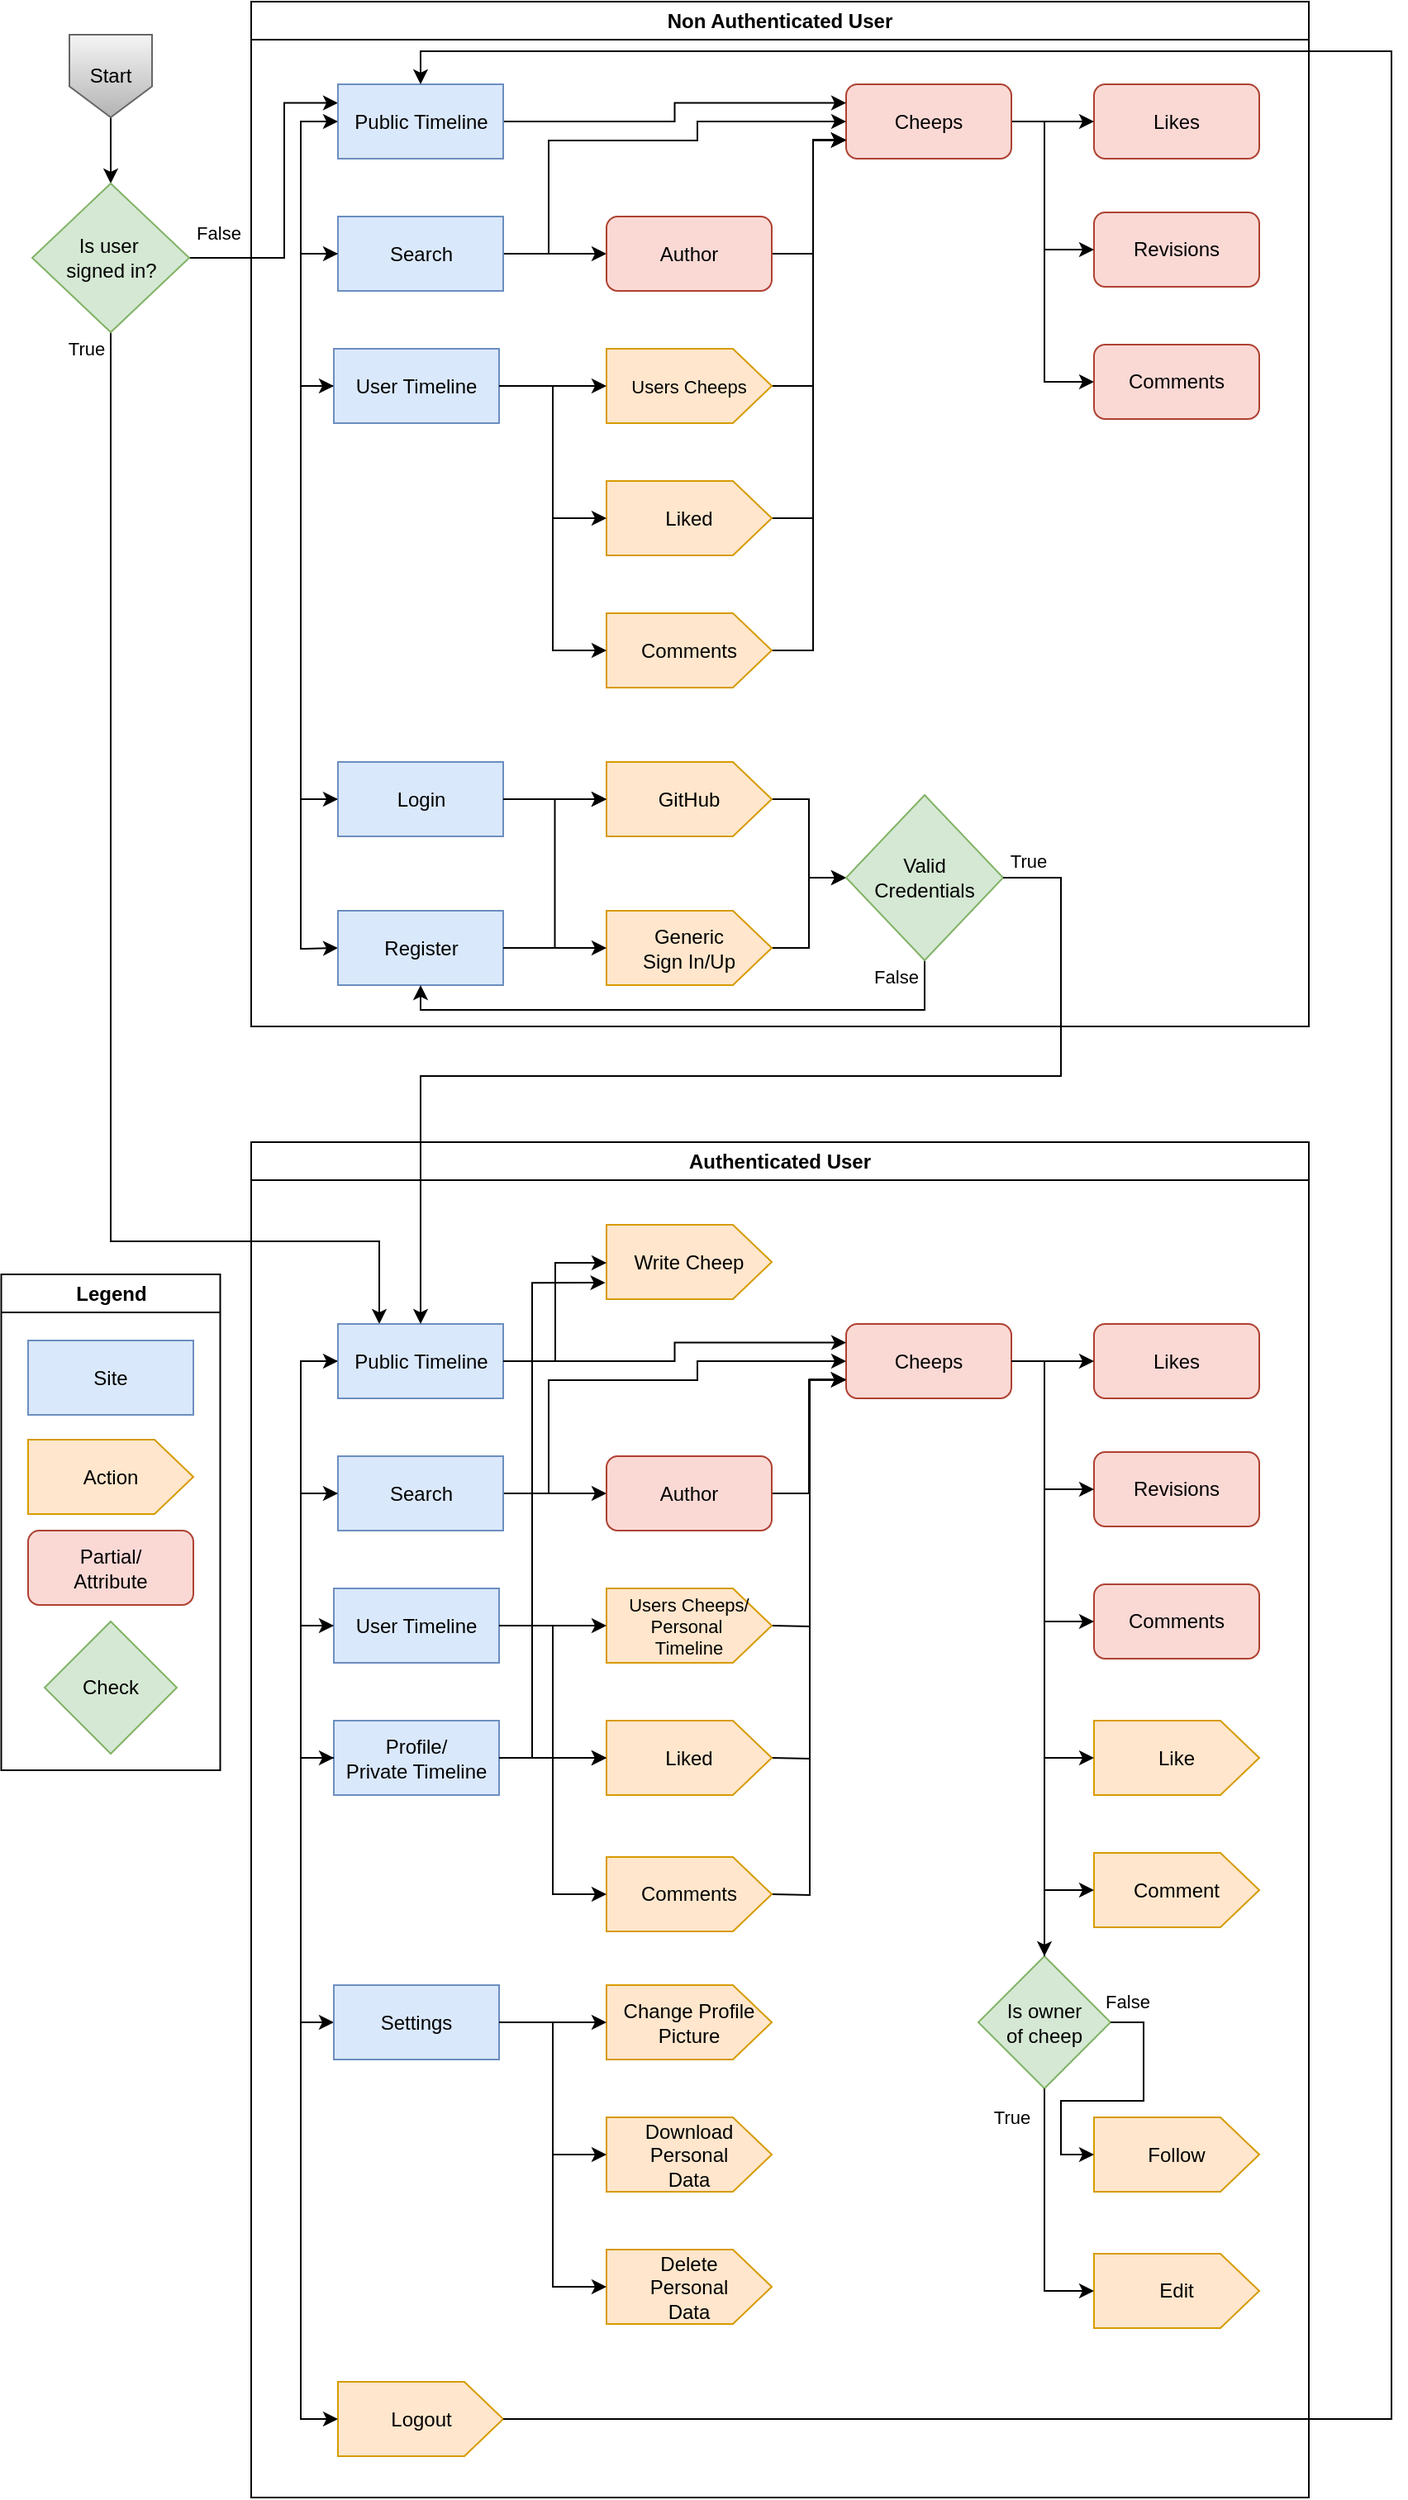 <mxfile version="25.0.1">
  <diagram name="Page-1" id="x-IrG4mC_DyvVhbNM6L9">
    <mxGraphModel dx="586" dy="860" grid="1" gridSize="10" guides="1" tooltips="1" connect="1" arrows="1" fold="1" page="1" pageScale="1" pageWidth="850" pageHeight="1100" math="0" shadow="0">
      <root>
        <mxCell id="0" />
        <mxCell id="1" parent="0" />
        <mxCell id="75F8sYAHgex0go4ryfyi-85" style="edgeStyle=orthogonalEdgeStyle;rounded=0;orthogonalLoop=1;jettySize=auto;html=1;entryX=0.5;entryY=0;entryDx=0;entryDy=0;" edge="1" parent="1" source="75F8sYAHgex0go4ryfyi-82" target="75F8sYAHgex0go4ryfyi-83">
          <mxGeometry relative="1" as="geometry" />
        </mxCell>
        <mxCell id="75F8sYAHgex0go4ryfyi-82" value="Start" style="shape=offPageConnector;whiteSpace=wrap;html=1;fillColor=#f5f5f5;gradientColor=#b3b3b3;strokeColor=#666666;" vertex="1" parent="1">
          <mxGeometry x="950" y="30" width="50" height="50" as="geometry" />
        </mxCell>
        <mxCell id="75F8sYAHgex0go4ryfyi-188" value="True" style="edgeStyle=orthogonalEdgeStyle;rounded=0;orthogonalLoop=1;jettySize=auto;html=1;exitX=0.5;exitY=1;exitDx=0;exitDy=0;entryX=0.25;entryY=0;entryDx=0;entryDy=0;" edge="1" parent="1" source="75F8sYAHgex0go4ryfyi-83" target="75F8sYAHgex0go4ryfyi-103">
          <mxGeometry x="-0.974" y="-15" relative="1" as="geometry">
            <Array as="points">
              <mxPoint x="975" y="760" />
              <mxPoint x="1137" y="760" />
            </Array>
            <mxPoint as="offset" />
          </mxGeometry>
        </mxCell>
        <mxCell id="75F8sYAHgex0go4ryfyi-316" value="False" style="edgeStyle=orthogonalEdgeStyle;rounded=0;orthogonalLoop=1;jettySize=auto;html=1;entryX=0;entryY=0.25;entryDx=0;entryDy=0;" edge="1" parent="1" source="75F8sYAHgex0go4ryfyi-83" target="75F8sYAHgex0go4ryfyi-281">
          <mxGeometry x="-0.809" y="15" relative="1" as="geometry">
            <Array as="points">
              <mxPoint x="1080" y="165" />
              <mxPoint x="1080" y="71" />
            </Array>
            <mxPoint as="offset" />
          </mxGeometry>
        </mxCell>
        <mxCell id="75F8sYAHgex0go4ryfyi-83" value="Is user&amp;nbsp;&lt;div&gt;signed in?&lt;/div&gt;" style="rhombus;whiteSpace=wrap;html=1;fillColor=#d5e8d4;strokeColor=#82b366;" vertex="1" parent="1">
          <mxGeometry x="927.5" y="120" width="95" height="90" as="geometry" />
        </mxCell>
        <mxCell id="75F8sYAHgex0go4ryfyi-127" value="Authenticated User" style="swimlane;whiteSpace=wrap;html=1;" vertex="1" parent="1">
          <mxGeometry x="1060" y="700" width="640" height="820" as="geometry">
            <mxRectangle x="1060" y="540" width="140" height="30" as="alternateBounds" />
          </mxGeometry>
        </mxCell>
        <mxCell id="75F8sYAHgex0go4ryfyi-110" value="Revisions" style="rounded=1;whiteSpace=wrap;html=1;fillColor=#fad9d5;strokeColor=#ae4132;" vertex="1" parent="75F8sYAHgex0go4ryfyi-127">
          <mxGeometry x="510" y="187.5" width="100" height="45" as="geometry" />
        </mxCell>
        <mxCell id="75F8sYAHgex0go4ryfyi-109" value="Likes" style="rounded=1;whiteSpace=wrap;html=1;fillColor=#fad9d5;strokeColor=#ae4132;" vertex="1" parent="75F8sYAHgex0go4ryfyi-127">
          <mxGeometry x="510" y="110" width="100" height="45" as="geometry" />
        </mxCell>
        <mxCell id="75F8sYAHgex0go4ryfyi-111" value="Comments" style="rounded=1;whiteSpace=wrap;html=1;fillColor=#fad9d5;strokeColor=#ae4132;" vertex="1" parent="75F8sYAHgex0go4ryfyi-127">
          <mxGeometry x="510" y="267.5" width="100" height="45" as="geometry" />
        </mxCell>
        <mxCell id="75F8sYAHgex0go4ryfyi-123" value="Like" style="shape=singleArrow;whiteSpace=wrap;html=1;arrowWidth=1;arrowSize=0.235;fillColor=#ffe6cc;strokeColor=#d79b00;" vertex="1" parent="75F8sYAHgex0go4ryfyi-127">
          <mxGeometry x="510" y="350" width="100" height="45" as="geometry" />
        </mxCell>
        <mxCell id="75F8sYAHgex0go4ryfyi-124" value="Comment" style="shape=singleArrow;whiteSpace=wrap;html=1;arrowWidth=1;arrowSize=0.235;fillColor=#ffe6cc;strokeColor=#d79b00;" vertex="1" parent="75F8sYAHgex0go4ryfyi-127">
          <mxGeometry x="510" y="430" width="100" height="45" as="geometry" />
        </mxCell>
        <mxCell id="75F8sYAHgex0go4ryfyi-125" value="Follow" style="shape=singleArrow;whiteSpace=wrap;html=1;arrowWidth=1;arrowSize=0.235;fillColor=#ffe6cc;strokeColor=#d79b00;" vertex="1" parent="75F8sYAHgex0go4ryfyi-127">
          <mxGeometry x="510" y="590" width="100" height="45" as="geometry" />
        </mxCell>
        <mxCell id="75F8sYAHgex0go4ryfyi-166" style="edgeStyle=orthogonalEdgeStyle;rounded=0;orthogonalLoop=1;jettySize=auto;html=1;entryX=0;entryY=0.5;entryDx=0;entryDy=0;" edge="1" parent="75F8sYAHgex0go4ryfyi-127" source="75F8sYAHgex0go4ryfyi-107" target="75F8sYAHgex0go4ryfyi-109">
          <mxGeometry relative="1" as="geometry" />
        </mxCell>
        <mxCell id="75F8sYAHgex0go4ryfyi-167" style="edgeStyle=orthogonalEdgeStyle;rounded=0;orthogonalLoop=1;jettySize=auto;html=1;entryX=0;entryY=0.5;entryDx=0;entryDy=0;" edge="1" parent="75F8sYAHgex0go4ryfyi-127" source="75F8sYAHgex0go4ryfyi-107" target="75F8sYAHgex0go4ryfyi-110">
          <mxGeometry relative="1" as="geometry">
            <Array as="points">
              <mxPoint x="480" y="133" />
              <mxPoint x="480" y="210" />
            </Array>
          </mxGeometry>
        </mxCell>
        <mxCell id="75F8sYAHgex0go4ryfyi-168" style="edgeStyle=orthogonalEdgeStyle;rounded=0;orthogonalLoop=1;jettySize=auto;html=1;entryX=0;entryY=0.5;entryDx=0;entryDy=0;" edge="1" parent="75F8sYAHgex0go4ryfyi-127" source="75F8sYAHgex0go4ryfyi-107" target="75F8sYAHgex0go4ryfyi-111">
          <mxGeometry relative="1" as="geometry">
            <Array as="points">
              <mxPoint x="480" y="133" />
              <mxPoint x="480" y="290" />
            </Array>
          </mxGeometry>
        </mxCell>
        <mxCell id="75F8sYAHgex0go4ryfyi-175" style="edgeStyle=orthogonalEdgeStyle;rounded=0;orthogonalLoop=1;jettySize=auto;html=1;entryX=0.5;entryY=0;entryDx=0;entryDy=0;" edge="1" parent="75F8sYAHgex0go4ryfyi-127" source="75F8sYAHgex0go4ryfyi-107" target="75F8sYAHgex0go4ryfyi-174">
          <mxGeometry relative="1" as="geometry">
            <Array as="points">
              <mxPoint x="480" y="133" />
            </Array>
          </mxGeometry>
        </mxCell>
        <mxCell id="75F8sYAHgex0go4ryfyi-107" value="Cheeps" style="rounded=1;whiteSpace=wrap;html=1;fillColor=#fad9d5;strokeColor=#ae4132;" vertex="1" parent="75F8sYAHgex0go4ryfyi-127">
          <mxGeometry x="360" y="110" width="100" height="45" as="geometry" />
        </mxCell>
        <mxCell id="75F8sYAHgex0go4ryfyi-251" style="edgeStyle=orthogonalEdgeStyle;rounded=0;orthogonalLoop=1;jettySize=auto;html=1;entryX=0;entryY=0.5;entryDx=0;entryDy=0;" edge="1" parent="75F8sYAHgex0go4ryfyi-127" source="75F8sYAHgex0go4ryfyi-106" target="75F8sYAHgex0go4ryfyi-132">
          <mxGeometry relative="1" as="geometry">
            <Array as="points">
              <mxPoint x="30" y="373" />
              <mxPoint x="30" y="533" />
            </Array>
          </mxGeometry>
        </mxCell>
        <mxCell id="75F8sYAHgex0go4ryfyi-106" value="Profile/&lt;div&gt;Private Timeline&lt;/div&gt;" style="rounded=0;whiteSpace=wrap;html=1;fillColor=#dae8fc;strokeColor=#6c8ebf;" vertex="1" parent="75F8sYAHgex0go4ryfyi-127">
          <mxGeometry x="50" y="350" width="100" height="45" as="geometry" />
        </mxCell>
        <mxCell id="75F8sYAHgex0go4ryfyi-184" style="edgeStyle=orthogonalEdgeStyle;rounded=0;orthogonalLoop=1;jettySize=auto;html=1;entryX=0;entryY=0.5;entryDx=0;entryDy=0;" edge="1" parent="75F8sYAHgex0go4ryfyi-127" source="75F8sYAHgex0go4ryfyi-105" target="75F8sYAHgex0go4ryfyi-106">
          <mxGeometry relative="1" as="geometry">
            <Array as="points">
              <mxPoint x="30" y="293" />
              <mxPoint x="30" y="373" />
            </Array>
          </mxGeometry>
        </mxCell>
        <mxCell id="75F8sYAHgex0go4ryfyi-105" value="User Timeline" style="rounded=0;whiteSpace=wrap;html=1;fillColor=#dae8fc;strokeColor=#6c8ebf;" vertex="1" parent="75F8sYAHgex0go4ryfyi-127">
          <mxGeometry x="50" y="270" width="100" height="45" as="geometry" />
        </mxCell>
        <mxCell id="75F8sYAHgex0go4ryfyi-144" style="edgeStyle=orthogonalEdgeStyle;rounded=0;orthogonalLoop=1;jettySize=auto;html=1;entryX=0;entryY=0.5;entryDx=0;entryDy=0;" edge="1" parent="75F8sYAHgex0go4ryfyi-127" source="75F8sYAHgex0go4ryfyi-104" target="75F8sYAHgex0go4ryfyi-107">
          <mxGeometry relative="1" as="geometry">
            <Array as="points">
              <mxPoint x="180" y="212" />
              <mxPoint x="180" y="144" />
              <mxPoint x="270" y="144" />
              <mxPoint x="270" y="132" />
            </Array>
          </mxGeometry>
        </mxCell>
        <mxCell id="75F8sYAHgex0go4ryfyi-154" style="edgeStyle=orthogonalEdgeStyle;rounded=0;orthogonalLoop=1;jettySize=auto;html=1;entryX=0;entryY=0.5;entryDx=0;entryDy=0;" edge="1" parent="75F8sYAHgex0go4ryfyi-127" source="75F8sYAHgex0go4ryfyi-104" target="75F8sYAHgex0go4ryfyi-153">
          <mxGeometry relative="1" as="geometry" />
        </mxCell>
        <mxCell id="75F8sYAHgex0go4ryfyi-182" style="edgeStyle=orthogonalEdgeStyle;rounded=0;orthogonalLoop=1;jettySize=auto;html=1;entryX=0;entryY=0.5;entryDx=0;entryDy=0;" edge="1" parent="75F8sYAHgex0go4ryfyi-127" source="75F8sYAHgex0go4ryfyi-104" target="75F8sYAHgex0go4ryfyi-103">
          <mxGeometry relative="1" as="geometry">
            <Array as="points">
              <mxPoint x="30" y="212" />
              <mxPoint x="30" y="132" />
            </Array>
          </mxGeometry>
        </mxCell>
        <mxCell id="75F8sYAHgex0go4ryfyi-183" style="edgeStyle=orthogonalEdgeStyle;rounded=0;orthogonalLoop=1;jettySize=auto;html=1;entryX=0;entryY=0.5;entryDx=0;entryDy=0;" edge="1" parent="75F8sYAHgex0go4ryfyi-127" source="75F8sYAHgex0go4ryfyi-104" target="75F8sYAHgex0go4ryfyi-105">
          <mxGeometry relative="1" as="geometry">
            <Array as="points">
              <mxPoint x="30" y="212" />
              <mxPoint x="30" y="292" />
            </Array>
          </mxGeometry>
        </mxCell>
        <mxCell id="75F8sYAHgex0go4ryfyi-104" value="Search" style="rounded=0;whiteSpace=wrap;html=1;fillColor=#dae8fc;strokeColor=#6c8ebf;" vertex="1" parent="75F8sYAHgex0go4ryfyi-127">
          <mxGeometry x="52.5" y="190" width="100" height="45" as="geometry" />
        </mxCell>
        <mxCell id="75F8sYAHgex0go4ryfyi-145" style="edgeStyle=orthogonalEdgeStyle;rounded=0;orthogonalLoop=1;jettySize=auto;html=1;entryX=0;entryY=0.25;entryDx=0;entryDy=0;" edge="1" parent="75F8sYAHgex0go4ryfyi-127" source="75F8sYAHgex0go4ryfyi-103" target="75F8sYAHgex0go4ryfyi-107">
          <mxGeometry relative="1" as="geometry" />
        </mxCell>
        <mxCell id="75F8sYAHgex0go4ryfyi-181" style="edgeStyle=orthogonalEdgeStyle;rounded=0;orthogonalLoop=1;jettySize=auto;html=1;entryX=0;entryY=0.5;entryDx=0;entryDy=0;" edge="1" parent="75F8sYAHgex0go4ryfyi-127" source="75F8sYAHgex0go4ryfyi-103" target="75F8sYAHgex0go4ryfyi-104">
          <mxGeometry relative="1" as="geometry">
            <Array as="points">
              <mxPoint x="30" y="132" />
              <mxPoint x="30" y="212" />
            </Array>
          </mxGeometry>
        </mxCell>
        <mxCell id="75F8sYAHgex0go4ryfyi-103" value="Public Timeline" style="rounded=0;whiteSpace=wrap;html=1;fillColor=#dae8fc;strokeColor=#6c8ebf;" vertex="1" parent="75F8sYAHgex0go4ryfyi-127">
          <mxGeometry x="52.5" y="110" width="100" height="45" as="geometry" />
        </mxCell>
        <mxCell id="75F8sYAHgex0go4ryfyi-128" value="Edit" style="shape=singleArrow;whiteSpace=wrap;html=1;arrowWidth=1;arrowSize=0.235;fillColor=#ffe6cc;strokeColor=#d79b00;" vertex="1" parent="75F8sYAHgex0go4ryfyi-127">
          <mxGeometry x="510" y="672.5" width="100" height="45" as="geometry" />
        </mxCell>
        <mxCell id="75F8sYAHgex0go4ryfyi-131" value="Download&lt;div&gt;Personal&lt;/div&gt;&lt;div&gt;Data&lt;/div&gt;" style="shape=singleArrow;whiteSpace=wrap;html=1;arrowWidth=1;arrowSize=0.235;fillColor=#ffe6cc;strokeColor=#d79b00;" vertex="1" parent="75F8sYAHgex0go4ryfyi-127">
          <mxGeometry x="215" y="590" width="100" height="45" as="geometry" />
        </mxCell>
        <mxCell id="75F8sYAHgex0go4ryfyi-132" value="Settings" style="rounded=0;whiteSpace=wrap;html=1;fillColor=#dae8fc;strokeColor=#6c8ebf;" vertex="1" parent="75F8sYAHgex0go4ryfyi-127">
          <mxGeometry x="50" y="510" width="100" height="45" as="geometry" />
        </mxCell>
        <mxCell id="75F8sYAHgex0go4ryfyi-133" value="Write Cheep" style="shape=singleArrow;whiteSpace=wrap;html=1;arrowWidth=1;arrowSize=0.235;fillColor=#ffe6cc;strokeColor=#d79b00;" vertex="1" parent="75F8sYAHgex0go4ryfyi-127">
          <mxGeometry x="215" y="50" width="100" height="45" as="geometry" />
        </mxCell>
        <mxCell id="75F8sYAHgex0go4ryfyi-156" style="edgeStyle=orthogonalEdgeStyle;rounded=0;orthogonalLoop=1;jettySize=auto;html=1;entryX=0;entryY=0.75;entryDx=0;entryDy=0;" edge="1" parent="75F8sYAHgex0go4ryfyi-127" target="75F8sYAHgex0go4ryfyi-107">
          <mxGeometry relative="1" as="geometry">
            <mxPoint x="315" y="292.533" as="sourcePoint" />
          </mxGeometry>
        </mxCell>
        <mxCell id="75F8sYAHgex0go4ryfyi-157" style="edgeStyle=orthogonalEdgeStyle;rounded=0;orthogonalLoop=1;jettySize=auto;html=1;entryX=0;entryY=0.75;entryDx=0;entryDy=0;" edge="1" parent="75F8sYAHgex0go4ryfyi-127" target="75F8sYAHgex0go4ryfyi-107">
          <mxGeometry relative="1" as="geometry">
            <mxPoint x="315" y="372.533" as="sourcePoint" />
          </mxGeometry>
        </mxCell>
        <mxCell id="75F8sYAHgex0go4ryfyi-158" style="edgeStyle=orthogonalEdgeStyle;rounded=0;orthogonalLoop=1;jettySize=auto;html=1;entryX=0;entryY=0.75;entryDx=0;entryDy=0;" edge="1" parent="75F8sYAHgex0go4ryfyi-127" target="75F8sYAHgex0go4ryfyi-107">
          <mxGeometry relative="1" as="geometry">
            <mxPoint x="315" y="455" as="sourcePoint" />
          </mxGeometry>
        </mxCell>
        <mxCell id="75F8sYAHgex0go4ryfyi-143" style="edgeStyle=orthogonalEdgeStyle;rounded=0;orthogonalLoop=1;jettySize=auto;html=1;entryX=0;entryY=0.5;entryDx=0;entryDy=0;entryPerimeter=0;" edge="1" parent="75F8sYAHgex0go4ryfyi-127" source="75F8sYAHgex0go4ryfyi-103" target="75F8sYAHgex0go4ryfyi-133">
          <mxGeometry relative="1" as="geometry">
            <Array as="points">
              <mxPoint x="184" y="133" />
              <mxPoint x="184" y="73" />
              <mxPoint x="215" y="73" />
            </Array>
          </mxGeometry>
        </mxCell>
        <mxCell id="75F8sYAHgex0go4ryfyi-155" style="edgeStyle=orthogonalEdgeStyle;rounded=0;orthogonalLoop=1;jettySize=auto;html=1;entryX=0;entryY=0.75;entryDx=0;entryDy=0;" edge="1" parent="75F8sYAHgex0go4ryfyi-127" source="75F8sYAHgex0go4ryfyi-153" target="75F8sYAHgex0go4ryfyi-107">
          <mxGeometry relative="1" as="geometry">
            <mxPoint x="350" y="180" as="targetPoint" />
          </mxGeometry>
        </mxCell>
        <mxCell id="75F8sYAHgex0go4ryfyi-153" value="Author" style="rounded=1;whiteSpace=wrap;html=1;fillColor=#fad9d5;strokeColor=#ae4132;" vertex="1" parent="75F8sYAHgex0go4ryfyi-127">
          <mxGeometry x="215" y="190" width="100" height="45" as="geometry" />
        </mxCell>
        <mxCell id="75F8sYAHgex0go4ryfyi-159" value="Change Profile&lt;div&gt;Picture&lt;/div&gt;" style="shape=singleArrow;whiteSpace=wrap;html=1;arrowWidth=1;arrowSize=0.235;fillColor=#ffe6cc;strokeColor=#d79b00;" vertex="1" parent="75F8sYAHgex0go4ryfyi-127">
          <mxGeometry x="215" y="510" width="100" height="45" as="geometry" />
        </mxCell>
        <mxCell id="75F8sYAHgex0go4ryfyi-160" style="edgeStyle=orthogonalEdgeStyle;rounded=0;orthogonalLoop=1;jettySize=auto;html=1;entryX=0;entryY=0.5;entryDx=0;entryDy=0;entryPerimeter=0;" edge="1" parent="75F8sYAHgex0go4ryfyi-127" source="75F8sYAHgex0go4ryfyi-132" target="75F8sYAHgex0go4ryfyi-159">
          <mxGeometry relative="1" as="geometry" />
        </mxCell>
        <mxCell id="75F8sYAHgex0go4ryfyi-161" value="Delete&lt;div&gt;Personal&lt;/div&gt;&lt;div&gt;Data&lt;/div&gt;" style="shape=singleArrow;whiteSpace=wrap;html=1;arrowWidth=1;arrowSize=0.235;fillColor=#ffe6cc;strokeColor=#d79b00;" vertex="1" parent="75F8sYAHgex0go4ryfyi-127">
          <mxGeometry x="215" y="670" width="100" height="45" as="geometry" />
        </mxCell>
        <mxCell id="75F8sYAHgex0go4ryfyi-163" style="edgeStyle=orthogonalEdgeStyle;rounded=0;orthogonalLoop=1;jettySize=auto;html=1;entryX=0;entryY=0.5;entryDx=0;entryDy=0;entryPerimeter=0;" edge="1" parent="75F8sYAHgex0go4ryfyi-127" source="75F8sYAHgex0go4ryfyi-132" target="75F8sYAHgex0go4ryfyi-131">
          <mxGeometry relative="1" as="geometry" />
        </mxCell>
        <mxCell id="75F8sYAHgex0go4ryfyi-164" style="edgeStyle=orthogonalEdgeStyle;rounded=0;orthogonalLoop=1;jettySize=auto;html=1;entryX=0;entryY=0.5;entryDx=0;entryDy=0;entryPerimeter=0;" edge="1" parent="75F8sYAHgex0go4ryfyi-127" source="75F8sYAHgex0go4ryfyi-132" target="75F8sYAHgex0go4ryfyi-161">
          <mxGeometry relative="1" as="geometry" />
        </mxCell>
        <mxCell id="75F8sYAHgex0go4ryfyi-165" value="Logout" style="shape=singleArrow;whiteSpace=wrap;html=1;arrowWidth=1;arrowSize=0.235;fillColor=#ffe6cc;strokeColor=#d79b00;" vertex="1" parent="75F8sYAHgex0go4ryfyi-127">
          <mxGeometry x="52.5" y="750" width="100" height="45" as="geometry" />
        </mxCell>
        <mxCell id="75F8sYAHgex0go4ryfyi-174" value="Is owner&lt;div&gt;of cheep&lt;/div&gt;" style="rhombus;whiteSpace=wrap;html=1;fillColor=#d5e8d4;strokeColor=#82b366;" vertex="1" parent="75F8sYAHgex0go4ryfyi-127">
          <mxGeometry x="440" y="492.5" width="80" height="80" as="geometry" />
        </mxCell>
        <mxCell id="75F8sYAHgex0go4ryfyi-176" style="edgeStyle=orthogonalEdgeStyle;rounded=0;orthogonalLoop=1;jettySize=auto;html=1;entryX=0;entryY=0.5;entryDx=0;entryDy=0;entryPerimeter=0;" edge="1" parent="75F8sYAHgex0go4ryfyi-127" source="75F8sYAHgex0go4ryfyi-174" target="75F8sYAHgex0go4ryfyi-123">
          <mxGeometry relative="1" as="geometry" />
        </mxCell>
        <mxCell id="75F8sYAHgex0go4ryfyi-179" value="False" style="edgeStyle=orthogonalEdgeStyle;rounded=0;orthogonalLoop=1;jettySize=auto;html=1;entryX=0;entryY=0.5;entryDx=0;entryDy=0;entryPerimeter=0;exitX=1;exitY=0.5;exitDx=0;exitDy=0;" edge="1" parent="75F8sYAHgex0go4ryfyi-127" source="75F8sYAHgex0go4ryfyi-174" target="75F8sYAHgex0go4ryfyi-125">
          <mxGeometry x="-0.883" y="13" relative="1" as="geometry">
            <Array as="points">
              <mxPoint x="540" y="533" />
              <mxPoint x="540" y="580" />
              <mxPoint x="490" y="580" />
              <mxPoint x="490" y="613" />
            </Array>
            <mxPoint as="offset" />
          </mxGeometry>
        </mxCell>
        <mxCell id="75F8sYAHgex0go4ryfyi-180" value="True" style="edgeStyle=orthogonalEdgeStyle;rounded=0;orthogonalLoop=1;jettySize=auto;html=1;entryX=0;entryY=0.5;entryDx=0;entryDy=0;entryPerimeter=0;" edge="1" parent="75F8sYAHgex0go4ryfyi-127" source="75F8sYAHgex0go4ryfyi-174" target="75F8sYAHgex0go4ryfyi-128">
          <mxGeometry x="-0.77" y="-20" relative="1" as="geometry">
            <mxPoint as="offset" />
          </mxGeometry>
        </mxCell>
        <mxCell id="75F8sYAHgex0go4ryfyi-189" style="edgeStyle=orthogonalEdgeStyle;rounded=0;orthogonalLoop=1;jettySize=auto;html=1;entryX=0;entryY=0.5;entryDx=0;entryDy=0;entryPerimeter=0;" edge="1" parent="75F8sYAHgex0go4ryfyi-127" source="75F8sYAHgex0go4ryfyi-106" target="75F8sYAHgex0go4ryfyi-165">
          <mxGeometry relative="1" as="geometry">
            <Array as="points">
              <mxPoint x="30" y="372" />
              <mxPoint x="30" y="772" />
            </Array>
          </mxGeometry>
        </mxCell>
        <mxCell id="75F8sYAHgex0go4ryfyi-336" value="Liked" style="shape=singleArrow;whiteSpace=wrap;html=1;arrowWidth=1;arrowSize=0.235;fillColor=#ffe6cc;strokeColor=#d79b00;" vertex="1" parent="75F8sYAHgex0go4ryfyi-127">
          <mxGeometry x="215" y="350" width="100" height="45" as="geometry" />
        </mxCell>
        <mxCell id="75F8sYAHgex0go4ryfyi-337" value="Comments" style="shape=singleArrow;whiteSpace=wrap;html=1;arrowWidth=1;arrowSize=0.235;fillColor=#ffe6cc;strokeColor=#d79b00;" vertex="1" parent="75F8sYAHgex0go4ryfyi-127">
          <mxGeometry x="215" y="432.5" width="100" height="45" as="geometry" />
        </mxCell>
        <mxCell id="75F8sYAHgex0go4ryfyi-338" value="Users Cheeps/&lt;div&gt;Personal&amp;nbsp;&lt;/div&gt;&lt;div&gt;Timeline&lt;/div&gt;" style="shape=singleArrow;whiteSpace=wrap;html=1;arrowWidth=1;arrowSize=0.235;fillColor=#ffe6cc;strokeColor=#d79b00;fontSize=11;" vertex="1" parent="75F8sYAHgex0go4ryfyi-127">
          <mxGeometry x="215" y="270" width="100" height="45" as="geometry" />
        </mxCell>
        <mxCell id="75F8sYAHgex0go4ryfyi-339" style="edgeStyle=orthogonalEdgeStyle;rounded=0;orthogonalLoop=1;jettySize=auto;html=1;entryX=0;entryY=0.5;entryDx=0;entryDy=0;entryPerimeter=0;" edge="1" parent="75F8sYAHgex0go4ryfyi-127" source="75F8sYAHgex0go4ryfyi-105" target="75F8sYAHgex0go4ryfyi-338">
          <mxGeometry relative="1" as="geometry" />
        </mxCell>
        <mxCell id="75F8sYAHgex0go4ryfyi-340" style="edgeStyle=orthogonalEdgeStyle;rounded=0;orthogonalLoop=1;jettySize=auto;html=1;entryX=0;entryY=0.5;entryDx=0;entryDy=0;entryPerimeter=0;" edge="1" parent="75F8sYAHgex0go4ryfyi-127" source="75F8sYAHgex0go4ryfyi-105" target="75F8sYAHgex0go4ryfyi-336">
          <mxGeometry relative="1" as="geometry" />
        </mxCell>
        <mxCell id="75F8sYAHgex0go4ryfyi-341" style="edgeStyle=orthogonalEdgeStyle;rounded=0;orthogonalLoop=1;jettySize=auto;html=1;entryX=0;entryY=0.5;entryDx=0;entryDy=0;entryPerimeter=0;" edge="1" parent="75F8sYAHgex0go4ryfyi-127" source="75F8sYAHgex0go4ryfyi-105" target="75F8sYAHgex0go4ryfyi-337">
          <mxGeometry relative="1" as="geometry" />
        </mxCell>
        <mxCell id="75F8sYAHgex0go4ryfyi-342" style="edgeStyle=orthogonalEdgeStyle;rounded=0;orthogonalLoop=1;jettySize=auto;html=1;entryX=0;entryY=0.5;entryDx=0;entryDy=0;entryPerimeter=0;" edge="1" parent="75F8sYAHgex0go4ryfyi-127" source="75F8sYAHgex0go4ryfyi-106" target="75F8sYAHgex0go4ryfyi-336">
          <mxGeometry relative="1" as="geometry" />
        </mxCell>
        <mxCell id="75F8sYAHgex0go4ryfyi-345" style="edgeStyle=orthogonalEdgeStyle;rounded=0;orthogonalLoop=1;jettySize=auto;html=1;entryX=0;entryY=0.5;entryDx=0;entryDy=0;entryPerimeter=0;" edge="1" parent="75F8sYAHgex0go4ryfyi-127" source="75F8sYAHgex0go4ryfyi-107" target="75F8sYAHgex0go4ryfyi-124">
          <mxGeometry relative="1" as="geometry">
            <Array as="points">
              <mxPoint x="480" y="133" />
              <mxPoint x="480" y="453" />
            </Array>
          </mxGeometry>
        </mxCell>
        <mxCell id="75F8sYAHgex0go4ryfyi-346" style="edgeStyle=orthogonalEdgeStyle;rounded=0;orthogonalLoop=1;jettySize=auto;html=1;entryX=-0.007;entryY=0.779;entryDx=0;entryDy=0;entryPerimeter=0;" edge="1" parent="75F8sYAHgex0go4ryfyi-127" source="75F8sYAHgex0go4ryfyi-106" target="75F8sYAHgex0go4ryfyi-133">
          <mxGeometry relative="1" as="geometry">
            <Array as="points">
              <mxPoint x="170" y="373" />
              <mxPoint x="170" y="85" />
            </Array>
          </mxGeometry>
        </mxCell>
        <mxCell id="75F8sYAHgex0go4ryfyi-252" value="Non Authenticated User" style="swimlane;whiteSpace=wrap;html=1;" vertex="1" parent="1">
          <mxGeometry x="1060" y="10" width="640" height="620" as="geometry">
            <mxRectangle x="1060" y="540" width="140" height="30" as="alternateBounds" />
          </mxGeometry>
        </mxCell>
        <mxCell id="75F8sYAHgex0go4ryfyi-253" value="Revisions" style="rounded=1;whiteSpace=wrap;html=1;fillColor=#fad9d5;strokeColor=#ae4132;" vertex="1" parent="75F8sYAHgex0go4ryfyi-252">
          <mxGeometry x="510" y="127.5" width="100" height="45" as="geometry" />
        </mxCell>
        <mxCell id="75F8sYAHgex0go4ryfyi-254" value="Likes" style="rounded=1;whiteSpace=wrap;html=1;fillColor=#fad9d5;strokeColor=#ae4132;" vertex="1" parent="75F8sYAHgex0go4ryfyi-252">
          <mxGeometry x="510" y="50" width="100" height="45" as="geometry" />
        </mxCell>
        <mxCell id="75F8sYAHgex0go4ryfyi-255" value="Comments" style="rounded=1;whiteSpace=wrap;html=1;fillColor=#fad9d5;strokeColor=#ae4132;" vertex="1" parent="75F8sYAHgex0go4ryfyi-252">
          <mxGeometry x="510" y="207.5" width="100" height="45" as="geometry" />
        </mxCell>
        <mxCell id="75F8sYAHgex0go4ryfyi-259" style="edgeStyle=orthogonalEdgeStyle;rounded=0;orthogonalLoop=1;jettySize=auto;html=1;entryX=0;entryY=0.5;entryDx=0;entryDy=0;" edge="1" parent="75F8sYAHgex0go4ryfyi-252" source="75F8sYAHgex0go4ryfyi-263" target="75F8sYAHgex0go4ryfyi-254">
          <mxGeometry relative="1" as="geometry" />
        </mxCell>
        <mxCell id="75F8sYAHgex0go4ryfyi-260" style="edgeStyle=orthogonalEdgeStyle;rounded=0;orthogonalLoop=1;jettySize=auto;html=1;entryX=0;entryY=0.5;entryDx=0;entryDy=0;" edge="1" parent="75F8sYAHgex0go4ryfyi-252" source="75F8sYAHgex0go4ryfyi-263" target="75F8sYAHgex0go4ryfyi-253">
          <mxGeometry relative="1" as="geometry">
            <Array as="points">
              <mxPoint x="480" y="73" />
              <mxPoint x="480" y="150" />
            </Array>
          </mxGeometry>
        </mxCell>
        <mxCell id="75F8sYAHgex0go4ryfyi-261" style="edgeStyle=orthogonalEdgeStyle;rounded=0;orthogonalLoop=1;jettySize=auto;html=1;entryX=0;entryY=0.5;entryDx=0;entryDy=0;" edge="1" parent="75F8sYAHgex0go4ryfyi-252" source="75F8sYAHgex0go4ryfyi-263" target="75F8sYAHgex0go4ryfyi-255">
          <mxGeometry relative="1" as="geometry">
            <Array as="points">
              <mxPoint x="480" y="73" />
              <mxPoint x="480" y="230" />
            </Array>
          </mxGeometry>
        </mxCell>
        <mxCell id="75F8sYAHgex0go4ryfyi-263" value="Cheeps" style="rounded=1;whiteSpace=wrap;html=1;fillColor=#fad9d5;strokeColor=#ae4132;" vertex="1" parent="75F8sYAHgex0go4ryfyi-252">
          <mxGeometry x="360" y="50" width="100" height="45" as="geometry" />
        </mxCell>
        <mxCell id="75F8sYAHgex0go4ryfyi-311" style="edgeStyle=orthogonalEdgeStyle;rounded=0;orthogonalLoop=1;jettySize=auto;html=1;entryX=0;entryY=0.5;entryDx=0;entryDy=0;" edge="1" parent="75F8sYAHgex0go4ryfyi-252" source="75F8sYAHgex0go4ryfyi-273" target="75F8sYAHgex0go4ryfyi-307">
          <mxGeometry relative="1" as="geometry">
            <Array as="points">
              <mxPoint x="30" y="233" />
              <mxPoint x="30" y="483" />
            </Array>
          </mxGeometry>
        </mxCell>
        <mxCell id="75F8sYAHgex0go4ryfyi-273" value="User Timeline" style="rounded=0;whiteSpace=wrap;html=1;fillColor=#dae8fc;strokeColor=#6c8ebf;" vertex="1" parent="75F8sYAHgex0go4ryfyi-252">
          <mxGeometry x="50" y="210" width="100" height="45" as="geometry" />
        </mxCell>
        <mxCell id="75F8sYAHgex0go4ryfyi-274" style="edgeStyle=orthogonalEdgeStyle;rounded=0;orthogonalLoop=1;jettySize=auto;html=1;entryX=0;entryY=0.5;entryDx=0;entryDy=0;" edge="1" parent="75F8sYAHgex0go4ryfyi-252" source="75F8sYAHgex0go4ryfyi-278" target="75F8sYAHgex0go4ryfyi-263">
          <mxGeometry relative="1" as="geometry">
            <Array as="points">
              <mxPoint x="180" y="152" />
              <mxPoint x="180" y="84" />
              <mxPoint x="270" y="84" />
              <mxPoint x="270" y="72" />
            </Array>
          </mxGeometry>
        </mxCell>
        <mxCell id="75F8sYAHgex0go4ryfyi-275" style="edgeStyle=orthogonalEdgeStyle;rounded=0;orthogonalLoop=1;jettySize=auto;html=1;entryX=0;entryY=0.5;entryDx=0;entryDy=0;" edge="1" parent="75F8sYAHgex0go4ryfyi-252" source="75F8sYAHgex0go4ryfyi-278" target="75F8sYAHgex0go4ryfyi-294">
          <mxGeometry relative="1" as="geometry" />
        </mxCell>
        <mxCell id="75F8sYAHgex0go4ryfyi-276" style="edgeStyle=orthogonalEdgeStyle;rounded=0;orthogonalLoop=1;jettySize=auto;html=1;entryX=0;entryY=0.5;entryDx=0;entryDy=0;" edge="1" parent="75F8sYAHgex0go4ryfyi-252" source="75F8sYAHgex0go4ryfyi-278" target="75F8sYAHgex0go4ryfyi-281">
          <mxGeometry relative="1" as="geometry">
            <Array as="points">
              <mxPoint x="30" y="152" />
              <mxPoint x="30" y="72" />
            </Array>
          </mxGeometry>
        </mxCell>
        <mxCell id="75F8sYAHgex0go4ryfyi-277" style="edgeStyle=orthogonalEdgeStyle;rounded=0;orthogonalLoop=1;jettySize=auto;html=1;entryX=0;entryY=0.5;entryDx=0;entryDy=0;" edge="1" parent="75F8sYAHgex0go4ryfyi-252" source="75F8sYAHgex0go4ryfyi-278" target="75F8sYAHgex0go4ryfyi-273">
          <mxGeometry relative="1" as="geometry">
            <Array as="points">
              <mxPoint x="30" y="152" />
              <mxPoint x="30" y="232" />
            </Array>
          </mxGeometry>
        </mxCell>
        <mxCell id="75F8sYAHgex0go4ryfyi-278" value="Search" style="rounded=0;whiteSpace=wrap;html=1;fillColor=#dae8fc;strokeColor=#6c8ebf;" vertex="1" parent="75F8sYAHgex0go4ryfyi-252">
          <mxGeometry x="52.5" y="130" width="100" height="45" as="geometry" />
        </mxCell>
        <mxCell id="75F8sYAHgex0go4ryfyi-279" style="edgeStyle=orthogonalEdgeStyle;rounded=0;orthogonalLoop=1;jettySize=auto;html=1;entryX=0;entryY=0.25;entryDx=0;entryDy=0;" edge="1" parent="75F8sYAHgex0go4ryfyi-252" source="75F8sYAHgex0go4ryfyi-281" target="75F8sYAHgex0go4ryfyi-263">
          <mxGeometry relative="1" as="geometry" />
        </mxCell>
        <mxCell id="75F8sYAHgex0go4ryfyi-280" style="edgeStyle=orthogonalEdgeStyle;rounded=0;orthogonalLoop=1;jettySize=auto;html=1;entryX=0;entryY=0.5;entryDx=0;entryDy=0;" edge="1" parent="75F8sYAHgex0go4ryfyi-252" source="75F8sYAHgex0go4ryfyi-281" target="75F8sYAHgex0go4ryfyi-278">
          <mxGeometry relative="1" as="geometry">
            <Array as="points">
              <mxPoint x="30" y="72" />
              <mxPoint x="30" y="152" />
            </Array>
          </mxGeometry>
        </mxCell>
        <mxCell id="75F8sYAHgex0go4ryfyi-281" value="Public Timeline" style="rounded=0;whiteSpace=wrap;html=1;fillColor=#dae8fc;strokeColor=#6c8ebf;" vertex="1" parent="75F8sYAHgex0go4ryfyi-252">
          <mxGeometry x="52.5" y="50" width="100" height="45" as="geometry" />
        </mxCell>
        <mxCell id="75F8sYAHgex0go4ryfyi-286" style="edgeStyle=orthogonalEdgeStyle;rounded=0;orthogonalLoop=1;jettySize=auto;html=1;entryX=0;entryY=0.75;entryDx=0;entryDy=0;" edge="1" parent="75F8sYAHgex0go4ryfyi-252" target="75F8sYAHgex0go4ryfyi-263">
          <mxGeometry relative="1" as="geometry">
            <mxPoint x="315.0" y="232.478" as="sourcePoint" />
            <Array as="points">
              <mxPoint x="340" y="232" />
              <mxPoint x="340" y="84" />
            </Array>
          </mxGeometry>
        </mxCell>
        <mxCell id="75F8sYAHgex0go4ryfyi-288" style="edgeStyle=orthogonalEdgeStyle;rounded=0;orthogonalLoop=1;jettySize=auto;html=1;entryX=0;entryY=0.75;entryDx=0;entryDy=0;" edge="1" parent="75F8sYAHgex0go4ryfyi-252" target="75F8sYAHgex0go4ryfyi-263">
          <mxGeometry relative="1" as="geometry">
            <mxPoint x="315.0" y="312.478" as="sourcePoint" />
            <Array as="points">
              <mxPoint x="340" y="312" />
              <mxPoint x="340" y="84" />
            </Array>
          </mxGeometry>
        </mxCell>
        <mxCell id="75F8sYAHgex0go4ryfyi-290" style="edgeStyle=orthogonalEdgeStyle;rounded=0;orthogonalLoop=1;jettySize=auto;html=1;entryX=0;entryY=0.75;entryDx=0;entryDy=0;exitX=1;exitY=0.5;exitDx=0;exitDy=0;exitPerimeter=0;" edge="1" parent="75F8sYAHgex0go4ryfyi-252" source="75F8sYAHgex0go4ryfyi-325" target="75F8sYAHgex0go4ryfyi-263">
          <mxGeometry relative="1" as="geometry">
            <mxPoint x="315" y="395.0" as="sourcePoint" />
            <Array as="points">
              <mxPoint x="340" y="392" />
              <mxPoint x="340" y="84" />
            </Array>
          </mxGeometry>
        </mxCell>
        <mxCell id="75F8sYAHgex0go4ryfyi-293" style="edgeStyle=orthogonalEdgeStyle;rounded=0;orthogonalLoop=1;jettySize=auto;html=1;entryX=0;entryY=0.75;entryDx=0;entryDy=0;" edge="1" parent="75F8sYAHgex0go4ryfyi-252" source="75F8sYAHgex0go4ryfyi-294" target="75F8sYAHgex0go4ryfyi-263">
          <mxGeometry relative="1" as="geometry">
            <mxPoint x="350" y="120" as="targetPoint" />
            <Array as="points">
              <mxPoint x="340" y="152" />
              <mxPoint x="340" y="84" />
            </Array>
          </mxGeometry>
        </mxCell>
        <mxCell id="75F8sYAHgex0go4ryfyi-294" value="Author" style="rounded=1;whiteSpace=wrap;html=1;fillColor=#fad9d5;strokeColor=#ae4132;" vertex="1" parent="75F8sYAHgex0go4ryfyi-252">
          <mxGeometry x="215" y="130" width="100" height="45" as="geometry" />
        </mxCell>
        <mxCell id="75F8sYAHgex0go4ryfyi-322" style="edgeStyle=orthogonalEdgeStyle;rounded=0;orthogonalLoop=1;jettySize=auto;html=1;entryX=0;entryY=0.5;entryDx=0;entryDy=0;" edge="1" parent="75F8sYAHgex0go4ryfyi-252" source="75F8sYAHgex0go4ryfyi-300" target="75F8sYAHgex0go4ryfyi-320">
          <mxGeometry relative="1" as="geometry" />
        </mxCell>
        <mxCell id="75F8sYAHgex0go4ryfyi-300" value="GitHub" style="shape=singleArrow;whiteSpace=wrap;html=1;arrowWidth=1;arrowSize=0.235;fillColor=#ffe6cc;strokeColor=#d79b00;" vertex="1" parent="75F8sYAHgex0go4ryfyi-252">
          <mxGeometry x="215" y="460" width="100" height="45" as="geometry" />
        </mxCell>
        <mxCell id="75F8sYAHgex0go4ryfyi-312" style="edgeStyle=orthogonalEdgeStyle;rounded=0;orthogonalLoop=1;jettySize=auto;html=1;entryX=0;entryY=0.5;entryDx=0;entryDy=0;" edge="1" parent="75F8sYAHgex0go4ryfyi-252" source="75F8sYAHgex0go4ryfyi-307" target="75F8sYAHgex0go4ryfyi-309">
          <mxGeometry relative="1" as="geometry">
            <Array as="points">
              <mxPoint x="30" y="483" />
              <mxPoint x="30" y="573" />
              <mxPoint x="33" y="573" />
            </Array>
          </mxGeometry>
        </mxCell>
        <mxCell id="75F8sYAHgex0go4ryfyi-307" value="Login" style="rounded=0;whiteSpace=wrap;html=1;fillColor=#dae8fc;strokeColor=#6c8ebf;" vertex="1" parent="75F8sYAHgex0go4ryfyi-252">
          <mxGeometry x="52.5" y="460" width="100" height="45" as="geometry" />
        </mxCell>
        <mxCell id="75F8sYAHgex0go4ryfyi-309" value="Register" style="rounded=0;whiteSpace=wrap;html=1;fillColor=#dae8fc;strokeColor=#6c8ebf;" vertex="1" parent="75F8sYAHgex0go4ryfyi-252">
          <mxGeometry x="52.5" y="550" width="100" height="45" as="geometry" />
        </mxCell>
        <mxCell id="75F8sYAHgex0go4ryfyi-321" style="edgeStyle=orthogonalEdgeStyle;rounded=0;orthogonalLoop=1;jettySize=auto;html=1;entryX=0;entryY=0.5;entryDx=0;entryDy=0;" edge="1" parent="75F8sYAHgex0go4ryfyi-252" source="75F8sYAHgex0go4ryfyi-310" target="75F8sYAHgex0go4ryfyi-320">
          <mxGeometry relative="1" as="geometry" />
        </mxCell>
        <mxCell id="75F8sYAHgex0go4ryfyi-310" value="Generic&lt;div&gt;Sign In/Up&lt;/div&gt;" style="shape=singleArrow;whiteSpace=wrap;html=1;arrowWidth=1;arrowSize=0.235;fillColor=#ffe6cc;strokeColor=#d79b00;" vertex="1" parent="75F8sYAHgex0go4ryfyi-252">
          <mxGeometry x="215" y="550" width="100" height="45" as="geometry" />
        </mxCell>
        <mxCell id="75F8sYAHgex0go4ryfyi-313" style="edgeStyle=orthogonalEdgeStyle;rounded=0;orthogonalLoop=1;jettySize=auto;html=1;entryX=0;entryY=0.5;entryDx=0;entryDy=0;entryPerimeter=0;" edge="1" parent="75F8sYAHgex0go4ryfyi-252" source="75F8sYAHgex0go4ryfyi-307" target="75F8sYAHgex0go4ryfyi-300">
          <mxGeometry relative="1" as="geometry" />
        </mxCell>
        <mxCell id="75F8sYAHgex0go4ryfyi-314" style="edgeStyle=orthogonalEdgeStyle;rounded=0;orthogonalLoop=1;jettySize=auto;html=1;entryX=0;entryY=0.5;entryDx=0;entryDy=0;entryPerimeter=0;" edge="1" parent="75F8sYAHgex0go4ryfyi-252" source="75F8sYAHgex0go4ryfyi-309" target="75F8sYAHgex0go4ryfyi-310">
          <mxGeometry relative="1" as="geometry" />
        </mxCell>
        <mxCell id="75F8sYAHgex0go4ryfyi-315" style="edgeStyle=orthogonalEdgeStyle;rounded=0;orthogonalLoop=1;jettySize=auto;html=1;entryX=0;entryY=0.5;entryDx=0;entryDy=0;entryPerimeter=0;" edge="1" parent="75F8sYAHgex0go4ryfyi-252" source="75F8sYAHgex0go4ryfyi-309" target="75F8sYAHgex0go4ryfyi-300">
          <mxGeometry relative="1" as="geometry" />
        </mxCell>
        <mxCell id="75F8sYAHgex0go4ryfyi-323" value="False" style="edgeStyle=orthogonalEdgeStyle;rounded=0;orthogonalLoop=1;jettySize=auto;html=1;entryX=0.5;entryY=1;entryDx=0;entryDy=0;" edge="1" parent="75F8sYAHgex0go4ryfyi-252" source="75F8sYAHgex0go4ryfyi-320" target="75F8sYAHgex0go4ryfyi-309">
          <mxGeometry x="-0.943" y="-18" relative="1" as="geometry">
            <Array as="points">
              <mxPoint x="408" y="610" />
              <mxPoint x="103" y="610" />
            </Array>
            <mxPoint as="offset" />
          </mxGeometry>
        </mxCell>
        <mxCell id="75F8sYAHgex0go4ryfyi-320" value="Valid&lt;div&gt;Credentials&lt;/div&gt;" style="rhombus;whiteSpace=wrap;html=1;fillColor=#d5e8d4;strokeColor=#82b366;" vertex="1" parent="75F8sYAHgex0go4ryfyi-252">
          <mxGeometry x="360" y="480" width="95" height="100" as="geometry" />
        </mxCell>
        <mxCell id="75F8sYAHgex0go4ryfyi-325" value="Comments" style="shape=singleArrow;whiteSpace=wrap;html=1;arrowWidth=1;arrowSize=0.235;fillColor=#ffe6cc;strokeColor=#d79b00;" vertex="1" parent="75F8sYAHgex0go4ryfyi-252">
          <mxGeometry x="215" y="370" width="100" height="45" as="geometry" />
        </mxCell>
        <mxCell id="75F8sYAHgex0go4ryfyi-326" value="Liked" style="shape=singleArrow;whiteSpace=wrap;html=1;arrowWidth=1;arrowSize=0.235;fillColor=#ffe6cc;strokeColor=#d79b00;" vertex="1" parent="75F8sYAHgex0go4ryfyi-252">
          <mxGeometry x="215" y="290" width="100" height="45" as="geometry" />
        </mxCell>
        <mxCell id="75F8sYAHgex0go4ryfyi-327" value="Users Cheeps" style="shape=singleArrow;whiteSpace=wrap;html=1;arrowWidth=1;arrowSize=0.235;fillColor=#ffe6cc;strokeColor=#d79b00;fontSize=11;" vertex="1" parent="75F8sYAHgex0go4ryfyi-252">
          <mxGeometry x="215" y="210" width="100" height="45" as="geometry" />
        </mxCell>
        <mxCell id="75F8sYAHgex0go4ryfyi-328" style="edgeStyle=orthogonalEdgeStyle;rounded=0;orthogonalLoop=1;jettySize=auto;html=1;entryX=0;entryY=0.5;entryDx=0;entryDy=0;entryPerimeter=0;" edge="1" parent="75F8sYAHgex0go4ryfyi-252" source="75F8sYAHgex0go4ryfyi-273" target="75F8sYAHgex0go4ryfyi-327">
          <mxGeometry relative="1" as="geometry" />
        </mxCell>
        <mxCell id="75F8sYAHgex0go4ryfyi-329" style="edgeStyle=orthogonalEdgeStyle;rounded=0;orthogonalLoop=1;jettySize=auto;html=1;entryX=0;entryY=0.5;entryDx=0;entryDy=0;entryPerimeter=0;" edge="1" parent="75F8sYAHgex0go4ryfyi-252" source="75F8sYAHgex0go4ryfyi-273" target="75F8sYAHgex0go4ryfyi-326">
          <mxGeometry relative="1" as="geometry" />
        </mxCell>
        <mxCell id="75F8sYAHgex0go4ryfyi-330" style="edgeStyle=orthogonalEdgeStyle;rounded=0;orthogonalLoop=1;jettySize=auto;html=1;entryX=0;entryY=0.5;entryDx=0;entryDy=0;entryPerimeter=0;" edge="1" parent="75F8sYAHgex0go4ryfyi-252" source="75F8sYAHgex0go4ryfyi-273" target="75F8sYAHgex0go4ryfyi-325">
          <mxGeometry relative="1" as="geometry" />
        </mxCell>
        <mxCell id="75F8sYAHgex0go4ryfyi-319" style="edgeStyle=orthogonalEdgeStyle;rounded=0;orthogonalLoop=1;jettySize=auto;html=1;entryX=0.5;entryY=0;entryDx=0;entryDy=0;" edge="1" parent="1" source="75F8sYAHgex0go4ryfyi-165" target="75F8sYAHgex0go4ryfyi-281">
          <mxGeometry relative="1" as="geometry">
            <Array as="points">
              <mxPoint x="1750" y="1472" />
              <mxPoint x="1750" y="40" />
              <mxPoint x="1163" y="40" />
            </Array>
          </mxGeometry>
        </mxCell>
        <mxCell id="75F8sYAHgex0go4ryfyi-324" value="True" style="edgeStyle=orthogonalEdgeStyle;rounded=0;orthogonalLoop=1;jettySize=auto;html=1;entryX=0.5;entryY=0;entryDx=0;entryDy=0;" edge="1" parent="1" source="75F8sYAHgex0go4ryfyi-320" target="75F8sYAHgex0go4ryfyi-103">
          <mxGeometry x="-0.957" y="10" relative="1" as="geometry">
            <Array as="points">
              <mxPoint x="1550" y="540" />
              <mxPoint x="1550" y="660" />
              <mxPoint x="1162" y="660" />
            </Array>
            <mxPoint as="offset" />
          </mxGeometry>
        </mxCell>
        <mxCell id="75F8sYAHgex0go4ryfyi-332" value="Legend" style="swimlane;whiteSpace=wrap;html=1;" vertex="1" parent="1">
          <mxGeometry x="908.75" y="780" width="132.5" height="300" as="geometry" />
        </mxCell>
        <mxCell id="75F8sYAHgex0go4ryfyi-331" value="Site" style="rounded=0;whiteSpace=wrap;html=1;fillColor=#dae8fc;strokeColor=#6c8ebf;" vertex="1" parent="75F8sYAHgex0go4ryfyi-332">
          <mxGeometry x="16.25" y="40" width="100" height="45" as="geometry" />
        </mxCell>
        <mxCell id="75F8sYAHgex0go4ryfyi-333" value="Action" style="shape=singleArrow;whiteSpace=wrap;html=1;arrowWidth=1;arrowSize=0.235;fillColor=#ffe6cc;strokeColor=#d79b00;" vertex="1" parent="75F8sYAHgex0go4ryfyi-332">
          <mxGeometry x="16.25" y="100" width="100" height="45" as="geometry" />
        </mxCell>
        <mxCell id="75F8sYAHgex0go4ryfyi-334" value="Partial/&lt;div&gt;Attribute&lt;/div&gt;" style="rounded=1;whiteSpace=wrap;html=1;fillColor=#fad9d5;strokeColor=#ae4132;" vertex="1" parent="75F8sYAHgex0go4ryfyi-332">
          <mxGeometry x="16.25" y="155" width="100" height="45" as="geometry" />
        </mxCell>
        <mxCell id="75F8sYAHgex0go4ryfyi-344" value="Check" style="rhombus;whiteSpace=wrap;html=1;fillColor=#d5e8d4;strokeColor=#82b366;" vertex="1" parent="75F8sYAHgex0go4ryfyi-332">
          <mxGeometry x="26.25" y="210" width="80" height="80" as="geometry" />
        </mxCell>
      </root>
    </mxGraphModel>
  </diagram>
</mxfile>
